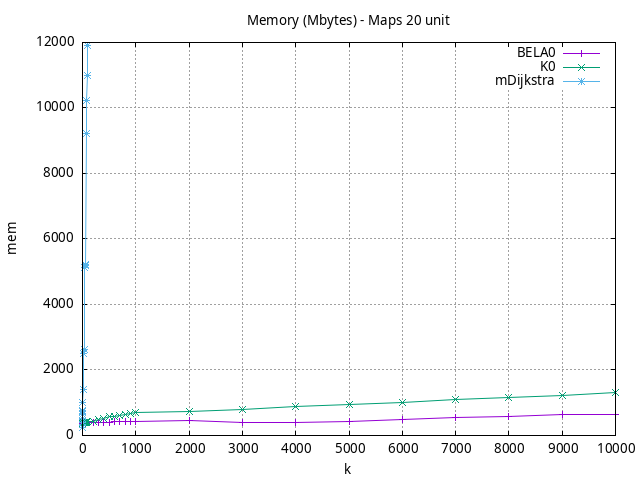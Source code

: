 #!/usr/bin/gnuplot
# -*- coding: utf-8 -*-
#
# results/maps/unit/20/random512-20.brute-force.unit.mem.gnuplot
#
# Started on 04/07/2024 21:45:01
# Author: Carlos Linares López
set grid
set xlabel "k"
set ylabel "mem"

set title "Memory (Mbytes) - Maps 20 unit"

set terminal png enhanced font "Ariel,10"
set output 'random512-20.brute-force.unit.mem.png'

plot "-" title "BELA0"      with linesp, "-" title "K0"      with linesp, "-" title "mDijkstra"      with linesp

	1 345.44
	2 361.0
	3 361.66
	4 383.0
	5 383.0
	6 383.0
	7 383.0
	8 383.0
	9 383.0
	10 383.0
	20 386.4
	30 393.91
	40 394.0
	50 394.0
	60 394.0
	70 394.0
	80 394.0
	90 394.0
	100 395.94
	200 396.0
	300 400.16
	400 407.8
	500 408.0
	600 416.7
	700 418.0
	800 418.0
	900 418.0
	1000 418.0
	2000 456.22
	3000 388.57
	4000 410.33
	5000 429.34
	6000 473.85
	7000 564.47
	8000 595.04
	9000 628.75
	10000 640.89
end
	1 369.13
	2 370.43
	3 378.15
	4 382.0
	5 386.29
	6 390.85
	7 392.7
	8 392.31
	9 393.1
	10 395.15
	20 398.0
	30 396.63
	40 400.97
	50 400.84
	60 406.12
	70 407.38
	80 413.66
	90 414.31
	100 419.69
	200 441.26
	300 476.44
	400 533.51
	500 571.29
	600 585.05
	700 606.05
	800 634.42
	900 679.45
	1000 691.08
	2000 743.08
	3000 807.89
	4000 873.27
	5000 940.36
	6000 1015.68
	7000 1083.98
	8000 1156.53
	9000 1232.86
	10000 1310.12
end
	1 245.43
	2 385.84
	3 508.04
	4 646.04
	5 766.13
	6 746.94
	7 746.0
	8 746.0
	9 1020.27
	10 1393.58
	20 2515.7
	30 2629.27
	40 5140.63
	50 5218.72
	60 5190.0
	70 9211.78
	80 10240.86
	90 11006.88
	100 11910.54
end
